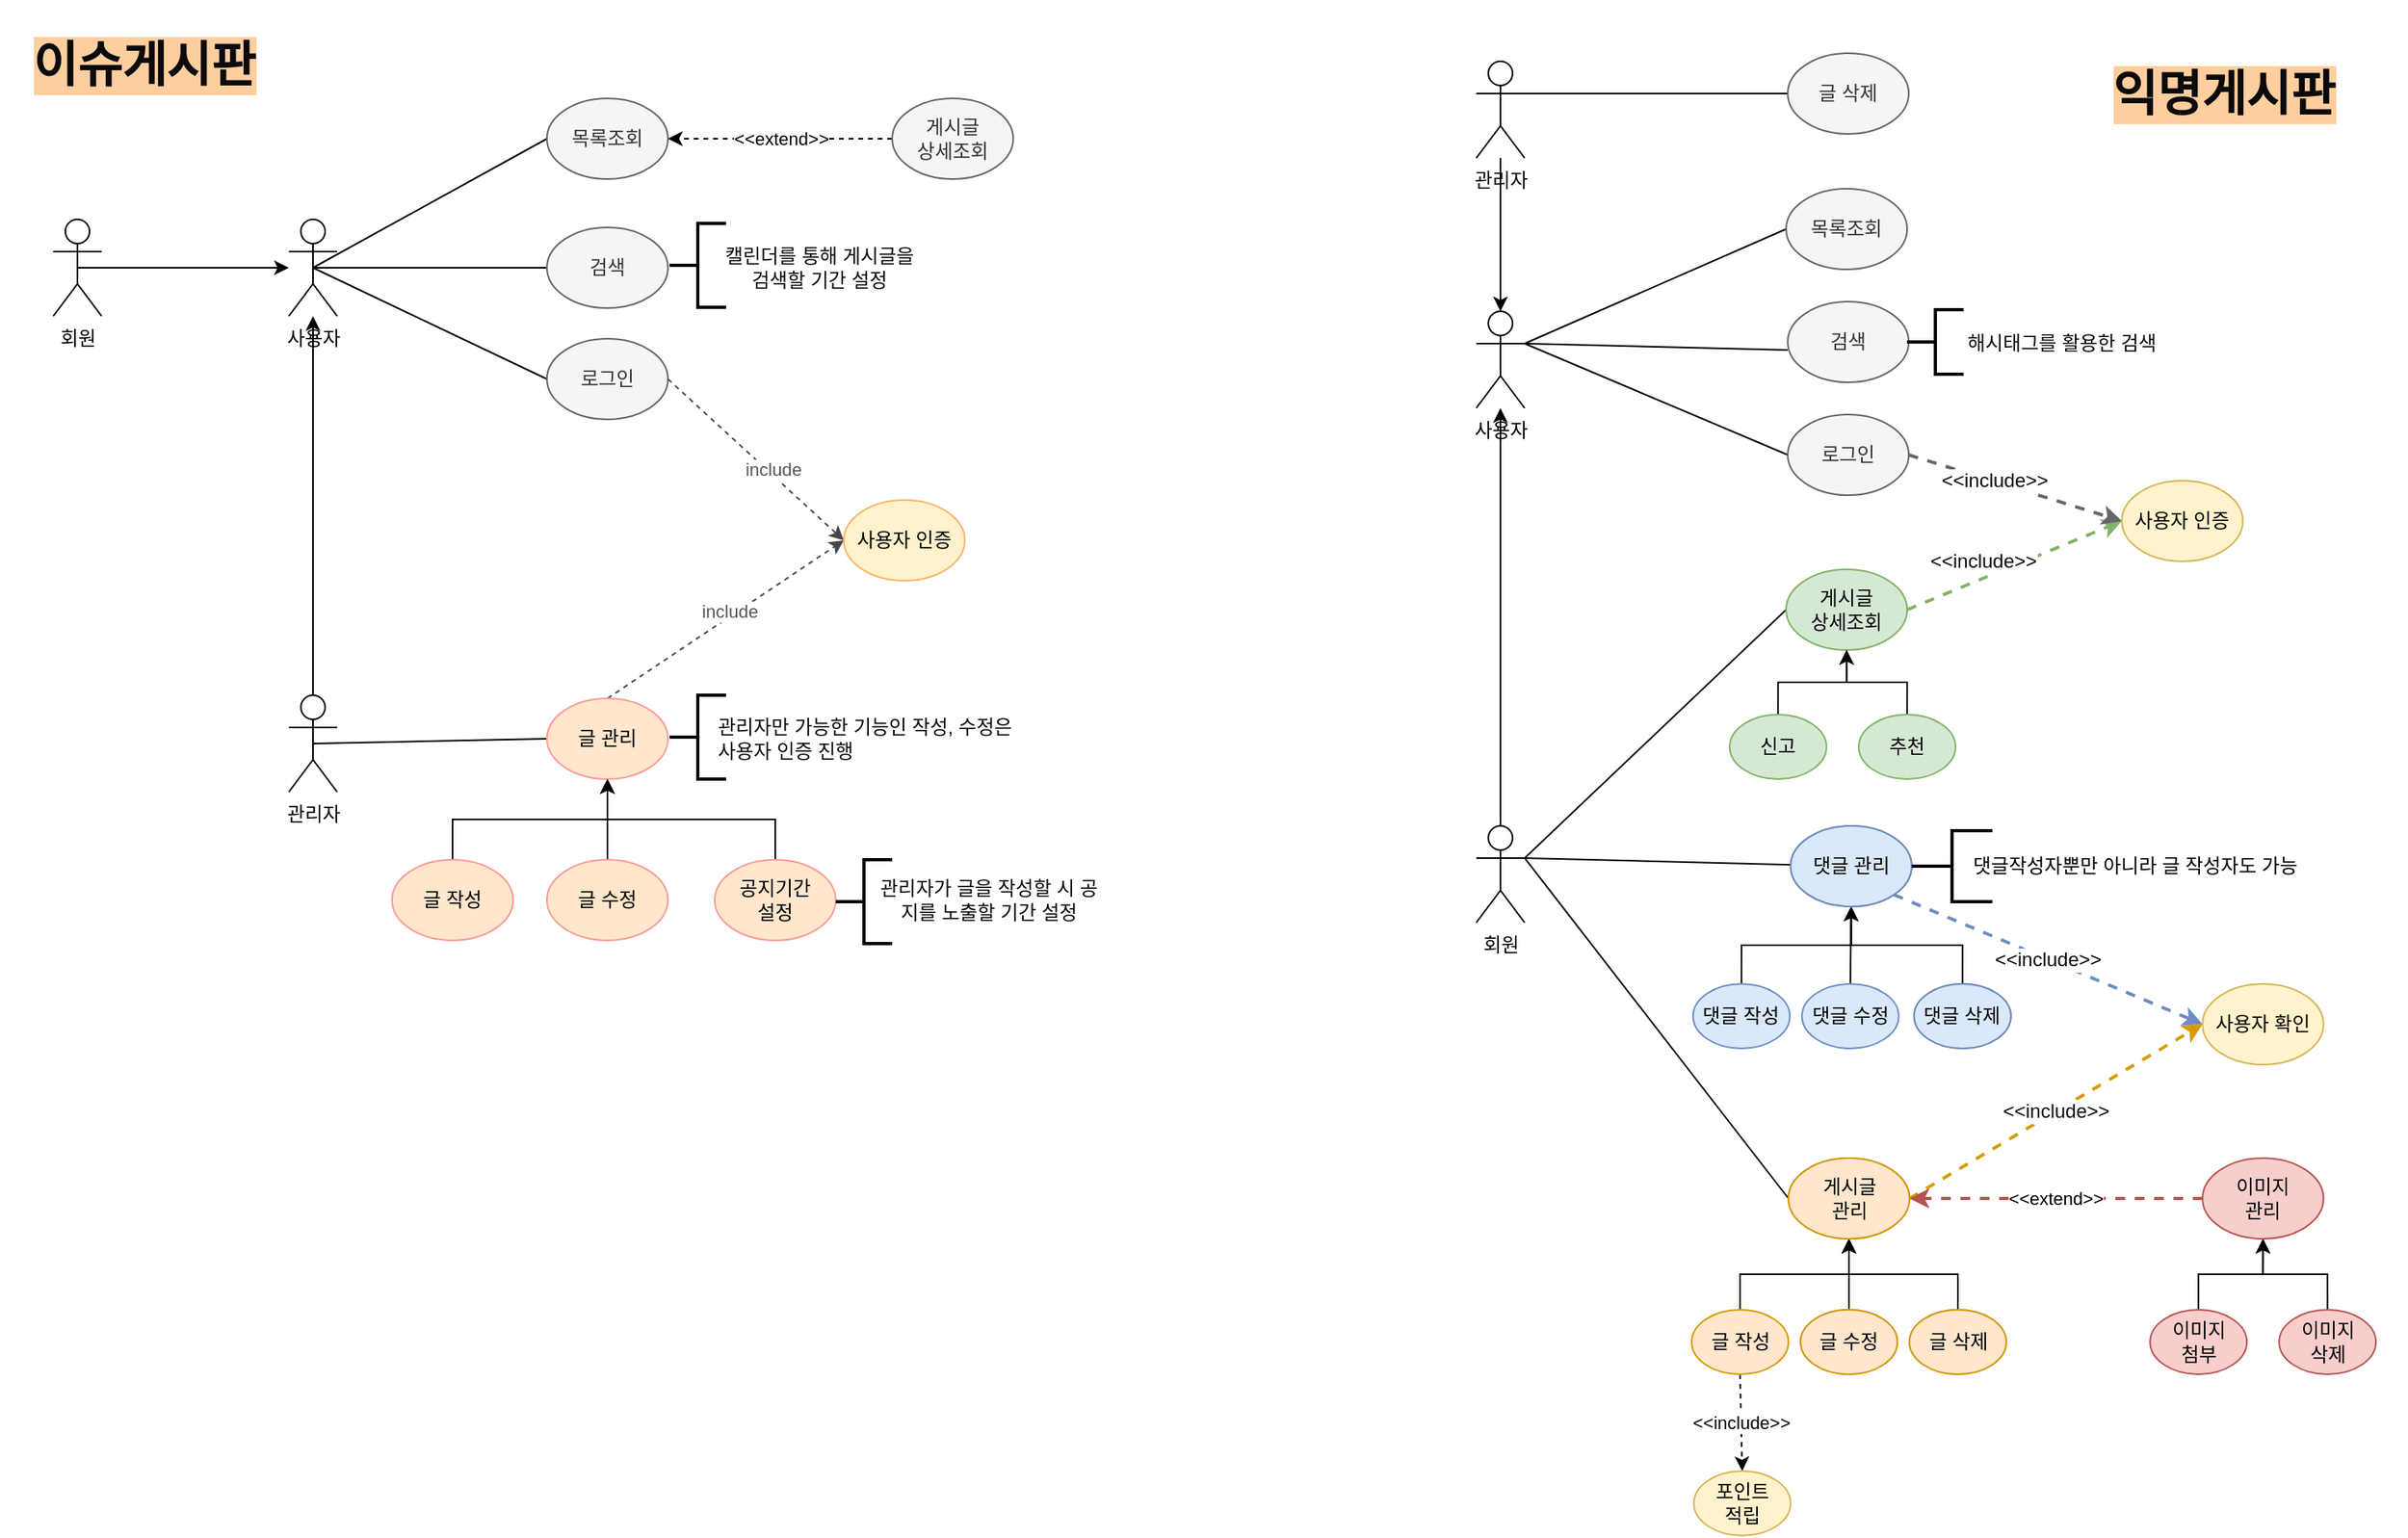 <mxfile version="15.4.1" type="device"><diagram name="이슈/익명게시판" id="DQa_XMxmE7ZNffvtxqyu"><mxGraphModel dx="2015" dy="1047" grid="1" gridSize="10" guides="1" tooltips="1" connect="1" arrows="1" fold="1" page="1" pageScale="1" pageWidth="827" pageHeight="1169" math="0" shadow="0"><root><mxCell id="0"/><mxCell id="1" parent="0"/><mxCell id="nJXjL4dt34FKgRR1SRoR-15" value="" style="rounded=0;orthogonalLoop=1;jettySize=auto;html=1;" parent="1" source="nJXjL4dt34FKgRR1SRoR-1" target="nJXjL4dt34FKgRR1SRoR-14" edge="1"><mxGeometry relative="1" as="geometry"/></mxCell><mxCell id="nJXjL4dt34FKgRR1SRoR-47" style="rounded=0;orthogonalLoop=1;jettySize=auto;html=1;exitX=0.5;exitY=0.5;exitDx=0;exitDy=0;exitPerimeter=0;entryX=0;entryY=0.5;entryDx=0;entryDy=0;endArrow=none;endFill=0;" parent="1" source="nJXjL4dt34FKgRR1SRoR-1" target="1klfGFsqr_mi5fmSBzgg-1" edge="1"><mxGeometry relative="1" as="geometry"><mxPoint x="366" y="516" as="targetPoint"/></mxGeometry></mxCell><mxCell id="nJXjL4dt34FKgRR1SRoR-1" value="관리자" style="shape=umlActor;verticalLabelPosition=bottom;verticalAlign=top;html=1;outlineConnect=0;" parent="1" vertex="1"><mxGeometry x="216" y="521" width="30" height="60" as="geometry"/></mxCell><mxCell id="nJXjL4dt34FKgRR1SRoR-38" style="rounded=0;orthogonalLoop=1;jettySize=auto;html=1;exitX=0.5;exitY=0.5;exitDx=0;exitDy=0;exitPerimeter=0;entryX=0;entryY=0.5;entryDx=0;entryDy=0;endArrow=none;endFill=0;" parent="1" source="nJXjL4dt34FKgRR1SRoR-14" target="nJXjL4dt34FKgRR1SRoR-25" edge="1"><mxGeometry relative="1" as="geometry"/></mxCell><mxCell id="nJXjL4dt34FKgRR1SRoR-39" style="rounded=0;orthogonalLoop=1;jettySize=auto;html=1;exitX=0.5;exitY=0.5;exitDx=0;exitDy=0;exitPerimeter=0;entryX=0;entryY=0.5;entryDx=0;entryDy=0;endArrow=none;endFill=0;" parent="1" source="nJXjL4dt34FKgRR1SRoR-14" target="nJXjL4dt34FKgRR1SRoR-26" edge="1"><mxGeometry relative="1" as="geometry"/></mxCell><mxCell id="rcJz2Xt8exLFXn8pczsp-1" style="rounded=0;orthogonalLoop=1;jettySize=auto;html=1;exitX=0.5;exitY=0.5;exitDx=0;exitDy=0;exitPerimeter=0;entryX=0;entryY=0.5;entryDx=0;entryDy=0;fontSize=12;fontColor=#0A0A0A;endArrow=none;endFill=0;strokeColor=#000000;" parent="1" source="nJXjL4dt34FKgRR1SRoR-14" target="nJXjL4dt34FKgRR1SRoR-42" edge="1"><mxGeometry relative="1" as="geometry"/></mxCell><mxCell id="nJXjL4dt34FKgRR1SRoR-14" value="사용자" style="shape=umlActor;verticalLabelPosition=bottom;verticalAlign=top;html=1;outlineConnect=0;" parent="1" vertex="1"><mxGeometry x="216" y="226" width="30" height="60" as="geometry"/></mxCell><mxCell id="nJXjL4dt34FKgRR1SRoR-23" style="rounded=0;orthogonalLoop=1;jettySize=auto;html=1;exitX=0.5;exitY=0.5;exitDx=0;exitDy=0;exitPerimeter=0;" parent="1" source="nJXjL4dt34FKgRR1SRoR-18" target="nJXjL4dt34FKgRR1SRoR-14" edge="1"><mxGeometry relative="1" as="geometry"/></mxCell><mxCell id="nJXjL4dt34FKgRR1SRoR-18" value="회원" style="shape=umlActor;verticalLabelPosition=bottom;verticalAlign=top;html=1;outlineConnect=0;" parent="1" vertex="1"><mxGeometry x="70" y="226" width="30" height="60" as="geometry"/></mxCell><mxCell id="nJXjL4dt34FKgRR1SRoR-25" value="목록조회" style="ellipse;whiteSpace=wrap;html=1;fillColor=#f5f5f5;strokeColor=#666666;fontColor=#333333;" parent="1" vertex="1"><mxGeometry x="376" y="151" width="75" height="50" as="geometry"/></mxCell><mxCell id="nJXjL4dt34FKgRR1SRoR-26" value="검색" style="ellipse;whiteSpace=wrap;html=1;fillColor=#f5f5f5;strokeColor=#666666;fontColor=#333333;" parent="1" vertex="1"><mxGeometry x="376" y="231" width="75" height="50" as="geometry"/></mxCell><mxCell id="nJXjL4dt34FKgRR1SRoR-64" style="edgeStyle=none;rounded=0;orthogonalLoop=1;jettySize=auto;html=1;exitX=1;exitY=0.5;exitDx=0;exitDy=0;entryX=0;entryY=0.5;entryDx=0;entryDy=0;dashed=1;endArrow=classic;endFill=1;fontColor=#545454;strokeColor=#474747;" parent="1" source="nJXjL4dt34FKgRR1SRoR-42" target="nJXjL4dt34FKgRR1SRoR-50" edge="1"><mxGeometry relative="1" as="geometry"/></mxCell><mxCell id="nJXjL4dt34FKgRR1SRoR-67" value="include" style="edgeLabel;html=1;align=center;verticalAlign=middle;resizable=0;points=[];fontColor=#545454;" parent="nJXjL4dt34FKgRR1SRoR-64" vertex="1" connectable="0"><mxGeometry x="0.361" y="1" relative="1" as="geometry"><mxPoint x="-10" y="-11" as="offset"/></mxGeometry></mxCell><mxCell id="nJXjL4dt34FKgRR1SRoR-42" value="로그인" style="ellipse;whiteSpace=wrap;html=1;fillColor=#f5f5f5;strokeColor=#666666;fontColor=#333333;" parent="1" vertex="1"><mxGeometry x="376" y="300" width="75" height="50" as="geometry"/></mxCell><mxCell id="nJXjL4dt34FKgRR1SRoR-65" style="edgeStyle=none;rounded=0;orthogonalLoop=1;jettySize=auto;html=1;exitX=0.5;exitY=0;exitDx=0;exitDy=0;entryX=0;entryY=0.5;entryDx=0;entryDy=0;dashed=1;endArrow=classic;endFill=1;fontColor=#545454;strokeColor=#474747;" parent="1" source="1klfGFsqr_mi5fmSBzgg-1" target="nJXjL4dt34FKgRR1SRoR-50" edge="1"><mxGeometry relative="1" as="geometry"><mxPoint x="441" y="516" as="sourcePoint"/></mxGeometry></mxCell><mxCell id="nJXjL4dt34FKgRR1SRoR-68" value="include" style="edgeLabel;html=1;align=center;verticalAlign=middle;resizable=0;points=[];fontColor=#545454;" parent="nJXjL4dt34FKgRR1SRoR-65" vertex="1" connectable="0"><mxGeometry x="0.243" y="-3" relative="1" as="geometry"><mxPoint x="-17" y="4" as="offset"/></mxGeometry></mxCell><mxCell id="1klfGFsqr_mi5fmSBzgg-4" style="edgeStyle=orthogonalEdgeStyle;rounded=0;orthogonalLoop=1;jettySize=auto;html=1;exitX=0.5;exitY=0;exitDx=0;exitDy=0;entryX=0.5;entryY=1;entryDx=0;entryDy=0;endArrow=classic;endFill=1;" parent="1" source="nJXjL4dt34FKgRR1SRoR-44" target="1klfGFsqr_mi5fmSBzgg-1" edge="1"><mxGeometry relative="1" as="geometry"/></mxCell><mxCell id="nJXjL4dt34FKgRR1SRoR-44" value="글 수정" style="ellipse;whiteSpace=wrap;html=1;fillColor=#ffe6cc;strokeColor=#FF9999;" parent="1" vertex="1"><mxGeometry x="376" y="623" width="75" height="50" as="geometry"/></mxCell><mxCell id="nJXjL4dt34FKgRR1SRoR-50" value="사용자 인증" style="ellipse;whiteSpace=wrap;html=1;fillColor=#fff2cc;strokeColor=#FFB366;" parent="1" vertex="1"><mxGeometry x="560" y="400" width="75" height="50" as="geometry"/></mxCell><mxCell id="nJXjL4dt34FKgRR1SRoR-77" value="이슈게시판" style="text;html=1;strokeColor=none;fillColor=none;align=center;verticalAlign=middle;whiteSpace=wrap;rounded=0;fontColor=#0A0A0A;fontStyle=1;fontSize=30;horizontal=1;labelBackgroundColor=#FFCE9F;" parent="1" vertex="1"><mxGeometry x="37" y="90" width="179" height="80" as="geometry"/></mxCell><mxCell id="nJXjL4dt34FKgRR1SRoR-79" value="캘린더를 통해 게시글을 검색할 기간 설정" style="text;html=1;strokeColor=none;fillColor=none;align=center;verticalAlign=middle;whiteSpace=wrap;rounded=0;labelBackgroundColor=none;fontSize=12;fontColor=#0A0A0A;" parent="1" vertex="1"><mxGeometry x="480" y="231.5" width="130" height="49" as="geometry"/></mxCell><mxCell id="nJXjL4dt34FKgRR1SRoR-84" value="관리자만 가능한 기능인 작성, 수정은 &lt;br&gt;사용자 인증 진행" style="text;html=1;strokeColor=none;fillColor=none;align=left;verticalAlign=middle;whiteSpace=wrap;rounded=0;labelBackgroundColor=none;fontSize=12;fontColor=#0A0A0A;" parent="1" vertex="1"><mxGeometry x="480" y="523" width="225.5" height="49" as="geometry"/></mxCell><mxCell id="nJXjL4dt34FKgRR1SRoR-87" value="관리자가 글을 작성할 시 공지를 노출할 기간 설정" style="text;html=1;strokeColor=none;fillColor=none;align=center;verticalAlign=middle;whiteSpace=wrap;rounded=0;labelBackgroundColor=none;fontSize=12;fontColor=#0A0A0A;" parent="1" vertex="1"><mxGeometry x="580" y="623" width="140" height="49" as="geometry"/></mxCell><mxCell id="1klfGFsqr_mi5fmSBzgg-1" value="글 관리" style="ellipse;whiteSpace=wrap;html=1;fillColor=#ffe6cc;strokeColor=#FF9999;" parent="1" vertex="1"><mxGeometry x="376" y="523" width="75" height="50" as="geometry"/></mxCell><mxCell id="1klfGFsqr_mi5fmSBzgg-3" style="edgeStyle=orthogonalEdgeStyle;rounded=0;orthogonalLoop=1;jettySize=auto;html=1;exitX=0.5;exitY=0;exitDx=0;exitDy=0;entryX=0.5;entryY=1;entryDx=0;entryDy=0;endArrow=classic;endFill=1;" parent="1" source="1klfGFsqr_mi5fmSBzgg-2" target="1klfGFsqr_mi5fmSBzgg-1" edge="1"><mxGeometry relative="1" as="geometry"/></mxCell><mxCell id="1klfGFsqr_mi5fmSBzgg-2" value="글 작성" style="ellipse;whiteSpace=wrap;html=1;fillColor=#ffe6cc;strokeColor=#FF9999;" parent="1" vertex="1"><mxGeometry x="280" y="623" width="75" height="50" as="geometry"/></mxCell><mxCell id="1klfGFsqr_mi5fmSBzgg-6" style="edgeStyle=orthogonalEdgeStyle;rounded=0;orthogonalLoop=1;jettySize=auto;html=1;exitX=0.5;exitY=0;exitDx=0;exitDy=0;entryX=0.5;entryY=1;entryDx=0;entryDy=0;endArrow=classic;endFill=1;" parent="1" source="1klfGFsqr_mi5fmSBzgg-5" target="1klfGFsqr_mi5fmSBzgg-1" edge="1"><mxGeometry relative="1" as="geometry"/></mxCell><mxCell id="1klfGFsqr_mi5fmSBzgg-5" value="공지기간&lt;br&gt;설정" style="ellipse;whiteSpace=wrap;html=1;fillColor=#ffe6cc;strokeColor=#FF9999;" parent="1" vertex="1"><mxGeometry x="480" y="623" width="75" height="50" as="geometry"/></mxCell><mxCell id="1klfGFsqr_mi5fmSBzgg-7" value="" style="strokeWidth=2;html=1;shape=mxgraph.flowchart.annotation_2;align=left;labelPosition=right;pointerEvents=1;fillColor=#d5e8d4;" parent="1" vertex="1"><mxGeometry x="555" y="623" width="35" height="52" as="geometry"/></mxCell><mxCell id="qXtphQdAmHmYny8BHf6K-2" value="&amp;lt;&amp;lt;extend&amp;gt;&amp;gt;" style="edgeStyle=orthogonalEdgeStyle;rounded=0;orthogonalLoop=1;jettySize=auto;html=1;exitX=0;exitY=0.5;exitDx=0;exitDy=0;entryX=1;entryY=0.5;entryDx=0;entryDy=0;endArrow=classic;endFill=1;dashed=1;" parent="1" source="qXtphQdAmHmYny8BHf6K-1" target="nJXjL4dt34FKgRR1SRoR-25" edge="1"><mxGeometry relative="1" as="geometry"/></mxCell><mxCell id="qXtphQdAmHmYny8BHf6K-1" value="게시글&lt;br&gt;상세조회" style="ellipse;whiteSpace=wrap;html=1;fillColor=#f5f5f5;strokeColor=#666666;fontColor=#333333;" parent="1" vertex="1"><mxGeometry x="590" y="151" width="75" height="50" as="geometry"/></mxCell><mxCell id="qXtphQdAmHmYny8BHf6K-3" value="" style="strokeWidth=2;html=1;shape=mxgraph.flowchart.annotation_2;align=left;labelPosition=right;pointerEvents=1;fillColor=#d5e8d4;" parent="1" vertex="1"><mxGeometry x="452" y="521" width="35" height="52" as="geometry"/></mxCell><mxCell id="RZUc99A-vcJVEsVec7fv-2" value="" style="strokeWidth=2;html=1;shape=mxgraph.flowchart.annotation_2;align=left;labelPosition=right;pointerEvents=1;fillColor=#d5e8d4;" parent="1" vertex="1"><mxGeometry x="452" y="228.5" width="35" height="52" as="geometry"/></mxCell><mxCell id="-0wbLYSLBpwitBk7hZqP-1" style="rounded=0;orthogonalLoop=1;jettySize=auto;html=1;exitX=1;exitY=0.333;exitDx=0;exitDy=0;exitPerimeter=0;entryX=0;entryY=0.5;entryDx=0;entryDy=0;fontSize=12;fontColor=#0A0A0A;endArrow=none;endFill=0;strokeColor=#000000;" edge="1" parent="1" source="-0wbLYSLBpwitBk7hZqP-4" target="-0wbLYSLBpwitBk7hZqP-45"><mxGeometry relative="1" as="geometry"/></mxCell><mxCell id="-0wbLYSLBpwitBk7hZqP-2" style="rounded=0;orthogonalLoop=1;jettySize=auto;html=1;exitX=1;exitY=0.333;exitDx=0;exitDy=0;exitPerimeter=0;fontSize=12;fontColor=#0A0A0A;endArrow=none;endFill=0;strokeColor=#000000;entryX=0;entryY=0.6;entryDx=0;entryDy=0;entryPerimeter=0;" edge="1" parent="1" source="-0wbLYSLBpwitBk7hZqP-4" target="-0wbLYSLBpwitBk7hZqP-46"><mxGeometry relative="1" as="geometry"><mxPoint x="1270" y="1178" as="targetPoint"/></mxGeometry></mxCell><mxCell id="-0wbLYSLBpwitBk7hZqP-3" style="rounded=0;orthogonalLoop=1;jettySize=auto;html=1;exitX=1;exitY=0.333;exitDx=0;exitDy=0;exitPerimeter=0;entryX=0;entryY=0.5;entryDx=0;entryDy=0;endArrow=none;endFill=0;" edge="1" parent="1" source="-0wbLYSLBpwitBk7hZqP-4" target="-0wbLYSLBpwitBk7hZqP-49"><mxGeometry relative="1" as="geometry"/></mxCell><mxCell id="-0wbLYSLBpwitBk7hZqP-4" value="사용자" style="shape=umlActor;verticalLabelPosition=bottom;verticalAlign=top;html=1;outlineConnect=0;" vertex="1" parent="1"><mxGeometry x="952" y="283" width="30" height="60" as="geometry"/></mxCell><mxCell id="-0wbLYSLBpwitBk7hZqP-5" style="rounded=0;orthogonalLoop=1;jettySize=auto;html=1;exitX=0.5;exitY=0.5;exitDx=0;exitDy=0;exitPerimeter=0;" edge="1" parent="1" source="-0wbLYSLBpwitBk7hZqP-9" target="-0wbLYSLBpwitBk7hZqP-4"><mxGeometry relative="1" as="geometry"/></mxCell><mxCell id="-0wbLYSLBpwitBk7hZqP-6" style="rounded=0;orthogonalLoop=1;jettySize=auto;html=1;exitX=1;exitY=0.333;exitDx=0;exitDy=0;exitPerimeter=0;entryX=0;entryY=0.5;entryDx=0;entryDy=0;fontSize=12;fontColor=#0A0A0A;endArrow=none;endFill=0;strokeColor=#0A0A0A;" edge="1" parent="1" source="-0wbLYSLBpwitBk7hZqP-9" target="-0wbLYSLBpwitBk7hZqP-13"><mxGeometry relative="1" as="geometry"/></mxCell><mxCell id="-0wbLYSLBpwitBk7hZqP-7" style="rounded=0;orthogonalLoop=1;jettySize=auto;html=1;exitX=1;exitY=0.333;exitDx=0;exitDy=0;exitPerimeter=0;entryX=0;entryY=0.5;entryDx=0;entryDy=0;fontSize=12;fontColor=#0A0A0A;endArrow=none;endFill=0;strokeColor=#0A0A0A;" edge="1" parent="1" source="-0wbLYSLBpwitBk7hZqP-9" target="-0wbLYSLBpwitBk7hZqP-15"><mxGeometry relative="1" as="geometry"/></mxCell><mxCell id="-0wbLYSLBpwitBk7hZqP-8" style="rounded=0;orthogonalLoop=1;jettySize=auto;html=1;exitX=1;exitY=0.333;exitDx=0;exitDy=0;exitPerimeter=0;fontSize=12;fontColor=#0A0A0A;endArrow=none;endFill=0;strokeColor=#0A0A0A;" edge="1" parent="1" source="-0wbLYSLBpwitBk7hZqP-9" target="-0wbLYSLBpwitBk7hZqP-17"><mxGeometry relative="1" as="geometry"/></mxCell><mxCell id="-0wbLYSLBpwitBk7hZqP-9" value="회원" style="shape=umlActor;verticalLabelPosition=bottom;verticalAlign=top;html=1;outlineConnect=0;" vertex="1" parent="1"><mxGeometry x="952" y="602" width="30" height="60" as="geometry"/></mxCell><mxCell id="-0wbLYSLBpwitBk7hZqP-10" value="익명게시판" style="text;html=1;strokeColor=none;fillColor=none;align=center;verticalAlign=middle;whiteSpace=wrap;rounded=0;fontColor=#0A0A0A;fontStyle=1;fontSize=30;horizontal=1;labelBackgroundColor=#FFCE9F;" vertex="1" parent="1"><mxGeometry x="1326.13" y="108" width="179" height="80" as="geometry"/></mxCell><mxCell id="-0wbLYSLBpwitBk7hZqP-11" style="rounded=0;orthogonalLoop=1;jettySize=auto;html=1;exitX=1;exitY=0.5;exitDx=0;exitDy=0;entryX=0;entryY=0.5;entryDx=0;entryDy=0;fontSize=12;fontColor=#0A0A0A;endArrow=classic;endFill=1;strokeColor=#82b366;fillColor=#d5e8d4;dashed=1;strokeWidth=2;" edge="1" parent="1" source="-0wbLYSLBpwitBk7hZqP-13" target="-0wbLYSLBpwitBk7hZqP-35"><mxGeometry relative="1" as="geometry"/></mxCell><mxCell id="-0wbLYSLBpwitBk7hZqP-12" value="&amp;lt;&amp;lt;include&amp;gt;&amp;gt;" style="edgeLabel;html=1;align=center;verticalAlign=middle;resizable=0;points=[];fontSize=12;fontColor=#0A0A0A;" vertex="1" connectable="0" parent="-0wbLYSLBpwitBk7hZqP-11"><mxGeometry x="0.238" relative="1" as="geometry"><mxPoint x="-36" y="4" as="offset"/></mxGeometry></mxCell><mxCell id="-0wbLYSLBpwitBk7hZqP-13" value="게시글&lt;br&gt;상세조회" style="ellipse;whiteSpace=wrap;html=1;fillColor=#d5e8d4;strokeColor=#82b366;" vertex="1" parent="1"><mxGeometry x="1144.06" y="443" width="75" height="50" as="geometry"/></mxCell><mxCell id="-0wbLYSLBpwitBk7hZqP-14" value="&amp;lt;&amp;lt;include&amp;gt;&amp;gt;" style="rounded=0;orthogonalLoop=1;jettySize=auto;html=1;exitX=1;exitY=0.5;exitDx=0;exitDy=0;entryX=0;entryY=0.5;entryDx=0;entryDy=0;fontSize=12;fontColor=#0A0A0A;endArrow=classic;endFill=1;strokeColor=#d79b00;fillColor=#ffe6cc;dashed=1;strokeWidth=2;" edge="1" parent="1" source="-0wbLYSLBpwitBk7hZqP-15" target="-0wbLYSLBpwitBk7hZqP-36"><mxGeometry relative="1" as="geometry"/></mxCell><mxCell id="-0wbLYSLBpwitBk7hZqP-15" value="게시글&lt;br&gt;관리" style="ellipse;whiteSpace=wrap;html=1;fillColor=#e1d5e7;strokeColor=#9673a6;" vertex="1" parent="1"><mxGeometry x="1145.5" y="808" width="75" height="50" as="geometry"/></mxCell><mxCell id="-0wbLYSLBpwitBk7hZqP-16" value="&amp;lt;&amp;lt;include&amp;gt;&amp;gt;" style="rounded=0;orthogonalLoop=1;jettySize=auto;html=1;exitX=1;exitY=1;exitDx=0;exitDy=0;entryX=0;entryY=0.5;entryDx=0;entryDy=0;fontSize=12;fontColor=#0A0A0A;endArrow=classic;endFill=1;strokeColor=#6c8ebf;fillColor=#dae8fc;dashed=1;strokeWidth=2;" edge="1" parent="1" source="-0wbLYSLBpwitBk7hZqP-53" target="-0wbLYSLBpwitBk7hZqP-36"><mxGeometry relative="1" as="geometry"/></mxCell><mxCell id="-0wbLYSLBpwitBk7hZqP-17" value="댓글 관리" style="ellipse;whiteSpace=wrap;html=1;fillColor=#f5f5f5;strokeColor=#666666;fontColor=#333333;" vertex="1" parent="1"><mxGeometry x="1146.87" y="602" width="75" height="50" as="geometry"/></mxCell><mxCell id="-0wbLYSLBpwitBk7hZqP-18" style="edgeStyle=orthogonalEdgeStyle;rounded=0;orthogonalLoop=1;jettySize=auto;html=1;exitX=0.5;exitY=0;exitDx=0;exitDy=0;fontSize=12;fontColor=#0A0A0A;endArrow=classic;endFill=1;strokeColor=#0A0A0A;entryX=0.5;entryY=1;entryDx=0;entryDy=0;" edge="1" parent="1" source="-0wbLYSLBpwitBk7hZqP-19" target="-0wbLYSLBpwitBk7hZqP-13"><mxGeometry relative="1" as="geometry"/></mxCell><mxCell id="-0wbLYSLBpwitBk7hZqP-19" value="추천" style="ellipse;whiteSpace=wrap;html=1;fillColor=#d5e8d4;strokeColor=#82b366;" vertex="1" parent="1"><mxGeometry x="1189.06" y="533" width="60" height="40" as="geometry"/></mxCell><mxCell id="-0wbLYSLBpwitBk7hZqP-20" style="edgeStyle=orthogonalEdgeStyle;rounded=0;orthogonalLoop=1;jettySize=auto;html=1;exitX=0.5;exitY=0;exitDx=0;exitDy=0;entryX=0.5;entryY=1;entryDx=0;entryDy=0;fontSize=12;fontColor=#0A0A0A;endArrow=classic;endFill=1;strokeColor=#0A0A0A;" edge="1" parent="1" source="-0wbLYSLBpwitBk7hZqP-21" target="-0wbLYSLBpwitBk7hZqP-13"><mxGeometry relative="1" as="geometry"/></mxCell><mxCell id="-0wbLYSLBpwitBk7hZqP-21" value="신고" style="ellipse;whiteSpace=wrap;html=1;fillColor=#d5e8d4;strokeColor=#82b366;" vertex="1" parent="1"><mxGeometry x="1109.06" y="533" width="60" height="40" as="geometry"/></mxCell><mxCell id="-0wbLYSLBpwitBk7hZqP-22" style="edgeStyle=orthogonalEdgeStyle;rounded=0;orthogonalLoop=1;jettySize=auto;html=1;exitX=0.5;exitY=0;exitDx=0;exitDy=0;entryX=0.5;entryY=1;entryDx=0;entryDy=0;endArrow=classic;endFill=1;" edge="1" parent="1" source="-0wbLYSLBpwitBk7hZqP-24" target="-0wbLYSLBpwitBk7hZqP-15"><mxGeometry relative="1" as="geometry"/></mxCell><mxCell id="-0wbLYSLBpwitBk7hZqP-23" value="&amp;lt;&amp;lt;include&amp;gt;&amp;gt;" style="edgeStyle=none;rounded=0;orthogonalLoop=1;jettySize=auto;html=1;exitX=0.5;exitY=1;exitDx=0;exitDy=0;entryX=0.5;entryY=0;entryDx=0;entryDy=0;endArrow=classic;endFill=1;dashed=1;" edge="1" parent="1" source="-0wbLYSLBpwitBk7hZqP-24" target="-0wbLYSLBpwitBk7hZqP-44"><mxGeometry relative="1" as="geometry"/></mxCell><mxCell id="-0wbLYSLBpwitBk7hZqP-24" value="글 작성" style="ellipse;whiteSpace=wrap;html=1;fillColor=#ffe6cc;strokeColor=#d79b00;" vertex="1" parent="1"><mxGeometry x="1085.5" y="902" width="60" height="40" as="geometry"/></mxCell><mxCell id="-0wbLYSLBpwitBk7hZqP-25" style="edgeStyle=orthogonalEdgeStyle;rounded=0;orthogonalLoop=1;jettySize=auto;html=1;exitX=0.5;exitY=0;exitDx=0;exitDy=0;entryX=0.5;entryY=1;entryDx=0;entryDy=0;endArrow=classic;endFill=1;" edge="1" parent="1" source="-0wbLYSLBpwitBk7hZqP-26" target="-0wbLYSLBpwitBk7hZqP-15"><mxGeometry relative="1" as="geometry"/></mxCell><mxCell id="-0wbLYSLBpwitBk7hZqP-26" value="글 수정" style="ellipse;whiteSpace=wrap;html=1;fillColor=#e1d5e7;strokeColor=#9673a6;" vertex="1" parent="1"><mxGeometry x="1153" y="902" width="60" height="40" as="geometry"/></mxCell><mxCell id="-0wbLYSLBpwitBk7hZqP-27" style="edgeStyle=orthogonalEdgeStyle;rounded=0;orthogonalLoop=1;jettySize=auto;html=1;exitX=0.5;exitY=0;exitDx=0;exitDy=0;entryX=0.5;entryY=1;entryDx=0;entryDy=0;endArrow=classic;endFill=1;" edge="1" parent="1" source="-0wbLYSLBpwitBk7hZqP-28" target="-0wbLYSLBpwitBk7hZqP-15"><mxGeometry relative="1" as="geometry"/></mxCell><mxCell id="-0wbLYSLBpwitBk7hZqP-28" value="글 삭제" style="ellipse;whiteSpace=wrap;html=1;fillColor=#e1d5e7;strokeColor=#9673a6;" vertex="1" parent="1"><mxGeometry x="1220.5" y="902" width="60" height="40" as="geometry"/></mxCell><mxCell id="-0wbLYSLBpwitBk7hZqP-29" style="edgeStyle=orthogonalEdgeStyle;rounded=0;orthogonalLoop=1;jettySize=auto;html=1;exitX=0.5;exitY=0;exitDx=0;exitDy=0;entryX=0.5;entryY=1;entryDx=0;entryDy=0;endArrow=classic;endFill=1;" edge="1" parent="1" source="-0wbLYSLBpwitBk7hZqP-30" target="-0wbLYSLBpwitBk7hZqP-17"><mxGeometry relative="1" as="geometry"/></mxCell><mxCell id="-0wbLYSLBpwitBk7hZqP-30" value="댓글 작성" style="ellipse;whiteSpace=wrap;html=1;fillColor=#dae8fc;strokeColor=#6c8ebf;" vertex="1" parent="1"><mxGeometry x="1086.37" y="700" width="60" height="40" as="geometry"/></mxCell><mxCell id="-0wbLYSLBpwitBk7hZqP-31" style="edgeStyle=none;rounded=0;orthogonalLoop=1;jettySize=auto;html=1;exitX=0.5;exitY=0;exitDx=0;exitDy=0;entryX=0.5;entryY=1;entryDx=0;entryDy=0;endArrow=classic;endFill=1;" edge="1" parent="1" source="-0wbLYSLBpwitBk7hZqP-32" target="-0wbLYSLBpwitBk7hZqP-17"><mxGeometry relative="1" as="geometry"/></mxCell><mxCell id="-0wbLYSLBpwitBk7hZqP-32" value="댓글 수정" style="ellipse;whiteSpace=wrap;html=1;fillColor=#dae8fc;strokeColor=#6c8ebf;" vertex="1" parent="1"><mxGeometry x="1153.87" y="700" width="60" height="40" as="geometry"/></mxCell><mxCell id="-0wbLYSLBpwitBk7hZqP-33" style="edgeStyle=orthogonalEdgeStyle;rounded=0;orthogonalLoop=1;jettySize=auto;html=1;exitX=0.5;exitY=0;exitDx=0;exitDy=0;entryX=0.5;entryY=1;entryDx=0;entryDy=0;endArrow=classic;endFill=1;" edge="1" parent="1" source="-0wbLYSLBpwitBk7hZqP-34" target="-0wbLYSLBpwitBk7hZqP-17"><mxGeometry relative="1" as="geometry"/></mxCell><mxCell id="-0wbLYSLBpwitBk7hZqP-34" value="댓글 삭제" style="ellipse;whiteSpace=wrap;html=1;fillColor=#f5f5f5;strokeColor=#666666;fontColor=#333333;" vertex="1" parent="1"><mxGeometry x="1223.37" y="700" width="60" height="40" as="geometry"/></mxCell><mxCell id="-0wbLYSLBpwitBk7hZqP-35" value="사용자 인증" style="ellipse;whiteSpace=wrap;html=1;fillColor=#fff2cc;strokeColor=#d6b656;" vertex="1" parent="1"><mxGeometry x="1352.13" y="388" width="75" height="50" as="geometry"/></mxCell><mxCell id="-0wbLYSLBpwitBk7hZqP-36" value="사용자 확인" style="ellipse;whiteSpace=wrap;html=1;fillColor=#fff2cc;strokeColor=#d6b656;" vertex="1" parent="1"><mxGeometry x="1402.13" y="700" width="75" height="50" as="geometry"/></mxCell><mxCell id="-0wbLYSLBpwitBk7hZqP-37" style="rounded=0;orthogonalLoop=1;jettySize=auto;html=1;exitX=1;exitY=0.333;exitDx=0;exitDy=0;exitPerimeter=0;entryX=0;entryY=0.5;entryDx=0;entryDy=0;fontSize=12;fontColor=#0A0A0A;endArrow=none;endFill=0;strokeColor=#000000;" edge="1" parent="1" source="-0wbLYSLBpwitBk7hZqP-39" target="-0wbLYSLBpwitBk7hZqP-50"><mxGeometry relative="1" as="geometry"/></mxCell><mxCell id="-0wbLYSLBpwitBk7hZqP-38" style="rounded=0;orthogonalLoop=1;jettySize=auto;html=1;fontSize=12;fontColor=#0A0A0A;endArrow=classic;endFill=1;strokeColor=#000000;" edge="1" parent="1" source="-0wbLYSLBpwitBk7hZqP-39" target="-0wbLYSLBpwitBk7hZqP-4"><mxGeometry relative="1" as="geometry"/></mxCell><mxCell id="-0wbLYSLBpwitBk7hZqP-39" value="관리자" style="shape=umlActor;verticalLabelPosition=bottom;verticalAlign=top;html=1;outlineConnect=0;labelBackgroundColor=none;fontSize=12;fontColor=#0A0A0A;strokeColor=#000000;" vertex="1" parent="1"><mxGeometry x="952" y="128" width="30" height="60" as="geometry"/></mxCell><mxCell id="-0wbLYSLBpwitBk7hZqP-40" style="edgeStyle=orthogonalEdgeStyle;rounded=0;orthogonalLoop=1;jettySize=auto;html=1;exitX=0.5;exitY=0;exitDx=0;exitDy=0;entryX=0.5;entryY=1;entryDx=0;entryDy=0;endArrow=classic;endFill=1;" edge="1" parent="1" source="-0wbLYSLBpwitBk7hZqP-41" target="-0wbLYSLBpwitBk7hZqP-56"><mxGeometry relative="1" as="geometry"/></mxCell><mxCell id="-0wbLYSLBpwitBk7hZqP-41" value="이미지&lt;br&gt;첨부" style="ellipse;whiteSpace=wrap;html=1;fillColor=#f8cecc;strokeColor=#b85450;" vertex="1" parent="1"><mxGeometry x="1369.63" y="902" width="60" height="40" as="geometry"/></mxCell><mxCell id="-0wbLYSLBpwitBk7hZqP-42" style="edgeStyle=orthogonalEdgeStyle;rounded=0;orthogonalLoop=1;jettySize=auto;html=1;exitX=0.5;exitY=0;exitDx=0;exitDy=0;entryX=0.5;entryY=1;entryDx=0;entryDy=0;endArrow=classic;endFill=1;" edge="1" parent="1" source="-0wbLYSLBpwitBk7hZqP-43" target="-0wbLYSLBpwitBk7hZqP-56"><mxGeometry relative="1" as="geometry"/></mxCell><mxCell id="-0wbLYSLBpwitBk7hZqP-43" value="이미지&lt;br&gt;삭제" style="ellipse;whiteSpace=wrap;html=1;fillColor=#f8cecc;strokeColor=#b85450;" vertex="1" parent="1"><mxGeometry x="1449.63" y="902" width="60" height="40" as="geometry"/></mxCell><mxCell id="-0wbLYSLBpwitBk7hZqP-44" value="포인트&lt;br&gt;적립" style="ellipse;whiteSpace=wrap;html=1;fillColor=#fff2cc;strokeColor=#d6b656;" vertex="1" parent="1"><mxGeometry x="1086.87" y="1002" width="60" height="40" as="geometry"/></mxCell><mxCell id="-0wbLYSLBpwitBk7hZqP-45" value="목록조회" style="ellipse;whiteSpace=wrap;html=1;fillColor=#f5f5f5;strokeColor=#666666;fontColor=#333333;" vertex="1" parent="1"><mxGeometry x="1144.06" y="207" width="75" height="50" as="geometry"/></mxCell><mxCell id="-0wbLYSLBpwitBk7hZqP-46" value="검색" style="ellipse;whiteSpace=wrap;html=1;fillColor=#f5f5f5;strokeColor=#666666;fontColor=#333333;" vertex="1" parent="1"><mxGeometry x="1145.06" y="277" width="75" height="50" as="geometry"/></mxCell><mxCell id="-0wbLYSLBpwitBk7hZqP-47" style="rounded=0;orthogonalLoop=1;jettySize=auto;html=1;exitX=1;exitY=0.5;exitDx=0;exitDy=0;entryX=0;entryY=0.5;entryDx=0;entryDy=0;fontSize=12;fontColor=#0A0A0A;endArrow=classic;endFill=1;strokeColor=#666666;fillColor=#f5f5f5;dashed=1;strokeWidth=2;" edge="1" parent="1" source="-0wbLYSLBpwitBk7hZqP-49" target="-0wbLYSLBpwitBk7hZqP-35"><mxGeometry relative="1" as="geometry"><mxPoint x="1360.69" y="417" as="targetPoint"/></mxGeometry></mxCell><mxCell id="-0wbLYSLBpwitBk7hZqP-48" value="&amp;lt;&amp;lt;include&amp;gt;&amp;gt;" style="edgeLabel;html=1;align=center;verticalAlign=middle;resizable=0;points=[];fontSize=12;fontColor=#0A0A0A;" vertex="1" connectable="0" parent="-0wbLYSLBpwitBk7hZqP-47"><mxGeometry x="0.319" y="1" relative="1" as="geometry"><mxPoint x="-35" y="-10" as="offset"/></mxGeometry></mxCell><mxCell id="-0wbLYSLBpwitBk7hZqP-49" value="로그인" style="ellipse;whiteSpace=wrap;html=1;fillColor=#f5f5f5;strokeColor=#666666;fontColor=#333333;" vertex="1" parent="1"><mxGeometry x="1145.06" y="347" width="75" height="50" as="geometry"/></mxCell><mxCell id="-0wbLYSLBpwitBk7hZqP-50" value="글 삭제" style="ellipse;whiteSpace=wrap;html=1;fillColor=#f5f5f5;strokeColor=#666666;fontColor=#333333;" vertex="1" parent="1"><mxGeometry x="1145.06" y="123" width="75" height="50" as="geometry"/></mxCell><mxCell id="-0wbLYSLBpwitBk7hZqP-51" value="해시태그를 활용한 검색" style="text;html=1;strokeColor=none;fillColor=none;align=center;verticalAlign=middle;whiteSpace=wrap;rounded=0;labelBackgroundColor=none;fontSize=12;fontColor=#0A0A0A;" vertex="1" parent="1"><mxGeometry x="1245.06" y="288.5" width="140" height="29" as="geometry"/></mxCell><mxCell id="-0wbLYSLBpwitBk7hZqP-52" value="" style="strokeWidth=2;html=1;shape=mxgraph.flowchart.annotation_2;align=left;labelPosition=right;pointerEvents=1;fillColor=#d5e8d4;" vertex="1" parent="1"><mxGeometry x="1219.06" y="282" width="35" height="40" as="geometry"/></mxCell><mxCell id="-0wbLYSLBpwitBk7hZqP-53" value="댓글 관리" style="ellipse;whiteSpace=wrap;html=1;fillColor=#dae8fc;strokeColor=#6c8ebf;" vertex="1" parent="1"><mxGeometry x="1146.87" y="602" width="75" height="50" as="geometry"/></mxCell><mxCell id="-0wbLYSLBpwitBk7hZqP-54" value="댓글 삭제" style="ellipse;whiteSpace=wrap;html=1;fillColor=#dae8fc;strokeColor=#6c8ebf;" vertex="1" parent="1"><mxGeometry x="1223.37" y="700" width="60" height="40" as="geometry"/></mxCell><mxCell id="-0wbLYSLBpwitBk7hZqP-55" value="&amp;lt;&amp;lt;extend&amp;gt;&amp;gt;" style="rounded=0;orthogonalLoop=1;jettySize=auto;html=1;exitX=0;exitY=0.5;exitDx=0;exitDy=0;entryX=1;entryY=0.5;entryDx=0;entryDy=0;dashed=1;endArrow=classic;endFill=1;fillColor=#f8cecc;strokeColor=#b85450;strokeWidth=2;" edge="1" parent="1" source="-0wbLYSLBpwitBk7hZqP-56" target="-0wbLYSLBpwitBk7hZqP-59"><mxGeometry relative="1" as="geometry"/></mxCell><mxCell id="-0wbLYSLBpwitBk7hZqP-56" value="이미지&lt;br&gt;관리" style="ellipse;whiteSpace=wrap;html=1;fillColor=#f8cecc;strokeColor=#b85450;" vertex="1" parent="1"><mxGeometry x="1402.13" y="808" width="75" height="50" as="geometry"/></mxCell><mxCell id="-0wbLYSLBpwitBk7hZqP-57" value="글 삭제" style="ellipse;whiteSpace=wrap;html=1;fillColor=#ffe6cc;strokeColor=#d79b00;" vertex="1" parent="1"><mxGeometry x="1220.5" y="902" width="60" height="40" as="geometry"/></mxCell><mxCell id="-0wbLYSLBpwitBk7hZqP-58" value="글 수정" style="ellipse;whiteSpace=wrap;html=1;fillColor=#ffe6cc;strokeColor=#d79b00;" vertex="1" parent="1"><mxGeometry x="1153" y="902" width="60" height="40" as="geometry"/></mxCell><mxCell id="-0wbLYSLBpwitBk7hZqP-59" value="게시글&lt;br&gt;관리" style="ellipse;whiteSpace=wrap;html=1;fillColor=#ffe6cc;strokeColor=#d79b00;" vertex="1" parent="1"><mxGeometry x="1145.5" y="808" width="75" height="50" as="geometry"/></mxCell><mxCell id="-0wbLYSLBpwitBk7hZqP-60" value="" style="strokeWidth=2;html=1;shape=mxgraph.flowchart.annotation_2;align=left;labelPosition=right;pointerEvents=1;" vertex="1" parent="1"><mxGeometry x="1221.87" y="605" width="50" height="44" as="geometry"/></mxCell><mxCell id="-0wbLYSLBpwitBk7hZqP-61" value="댓글작성자뿐만 아니라 글 작성자도 가능" style="text;html=1;strokeColor=none;fillColor=none;align=left;verticalAlign=middle;whiteSpace=wrap;rounded=0;" vertex="1" parent="1"><mxGeometry x="1258.37" y="612" width="270" height="30" as="geometry"/></mxCell></root></mxGraphModel></diagram></mxfile>